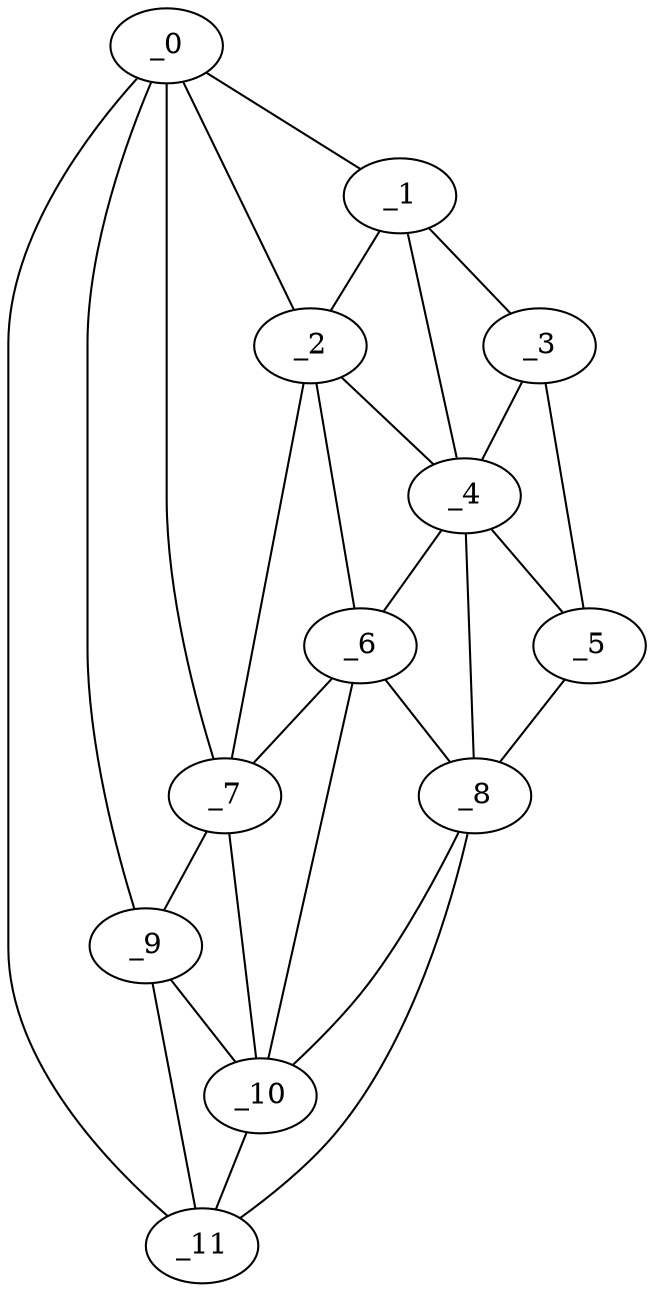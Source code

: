graph "obj86__85.gxl" {
	_0	 [x=31,
		y=11];
	_1	 [x=60,
		y=69];
	_0 -- _1	 [valence=1];
	_2	 [x=64,
		y=54];
	_0 -- _2	 [valence=1];
	_7	 [x=82,
		y=24];
	_0 -- _7	 [valence=2];
	_9	 [x=89,
		y=21];
	_0 -- _9	 [valence=2];
	_11	 [x=104,
		y=12];
	_0 -- _11	 [valence=1];
	_1 -- _2	 [valence=2];
	_3	 [x=71,
		y=70];
	_1 -- _3	 [valence=1];
	_4	 [x=73,
		y=60];
	_1 -- _4	 [valence=2];
	_2 -- _4	 [valence=2];
	_6	 [x=81,
		y=49];
	_2 -- _6	 [valence=2];
	_2 -- _7	 [valence=2];
	_3 -- _4	 [valence=1];
	_5	 [x=80,
		y=67];
	_3 -- _5	 [valence=1];
	_4 -- _5	 [valence=1];
	_4 -- _6	 [valence=2];
	_8	 [x=85,
		y=60];
	_4 -- _8	 [valence=2];
	_5 -- _8	 [valence=1];
	_6 -- _7	 [valence=1];
	_6 -- _8	 [valence=2];
	_10	 [x=91,
		y=41];
	_6 -- _10	 [valence=2];
	_7 -- _9	 [valence=2];
	_7 -- _10	 [valence=2];
	_8 -- _10	 [valence=2];
	_8 -- _11	 [valence=1];
	_9 -- _10	 [valence=2];
	_9 -- _11	 [valence=2];
	_10 -- _11	 [valence=1];
}
